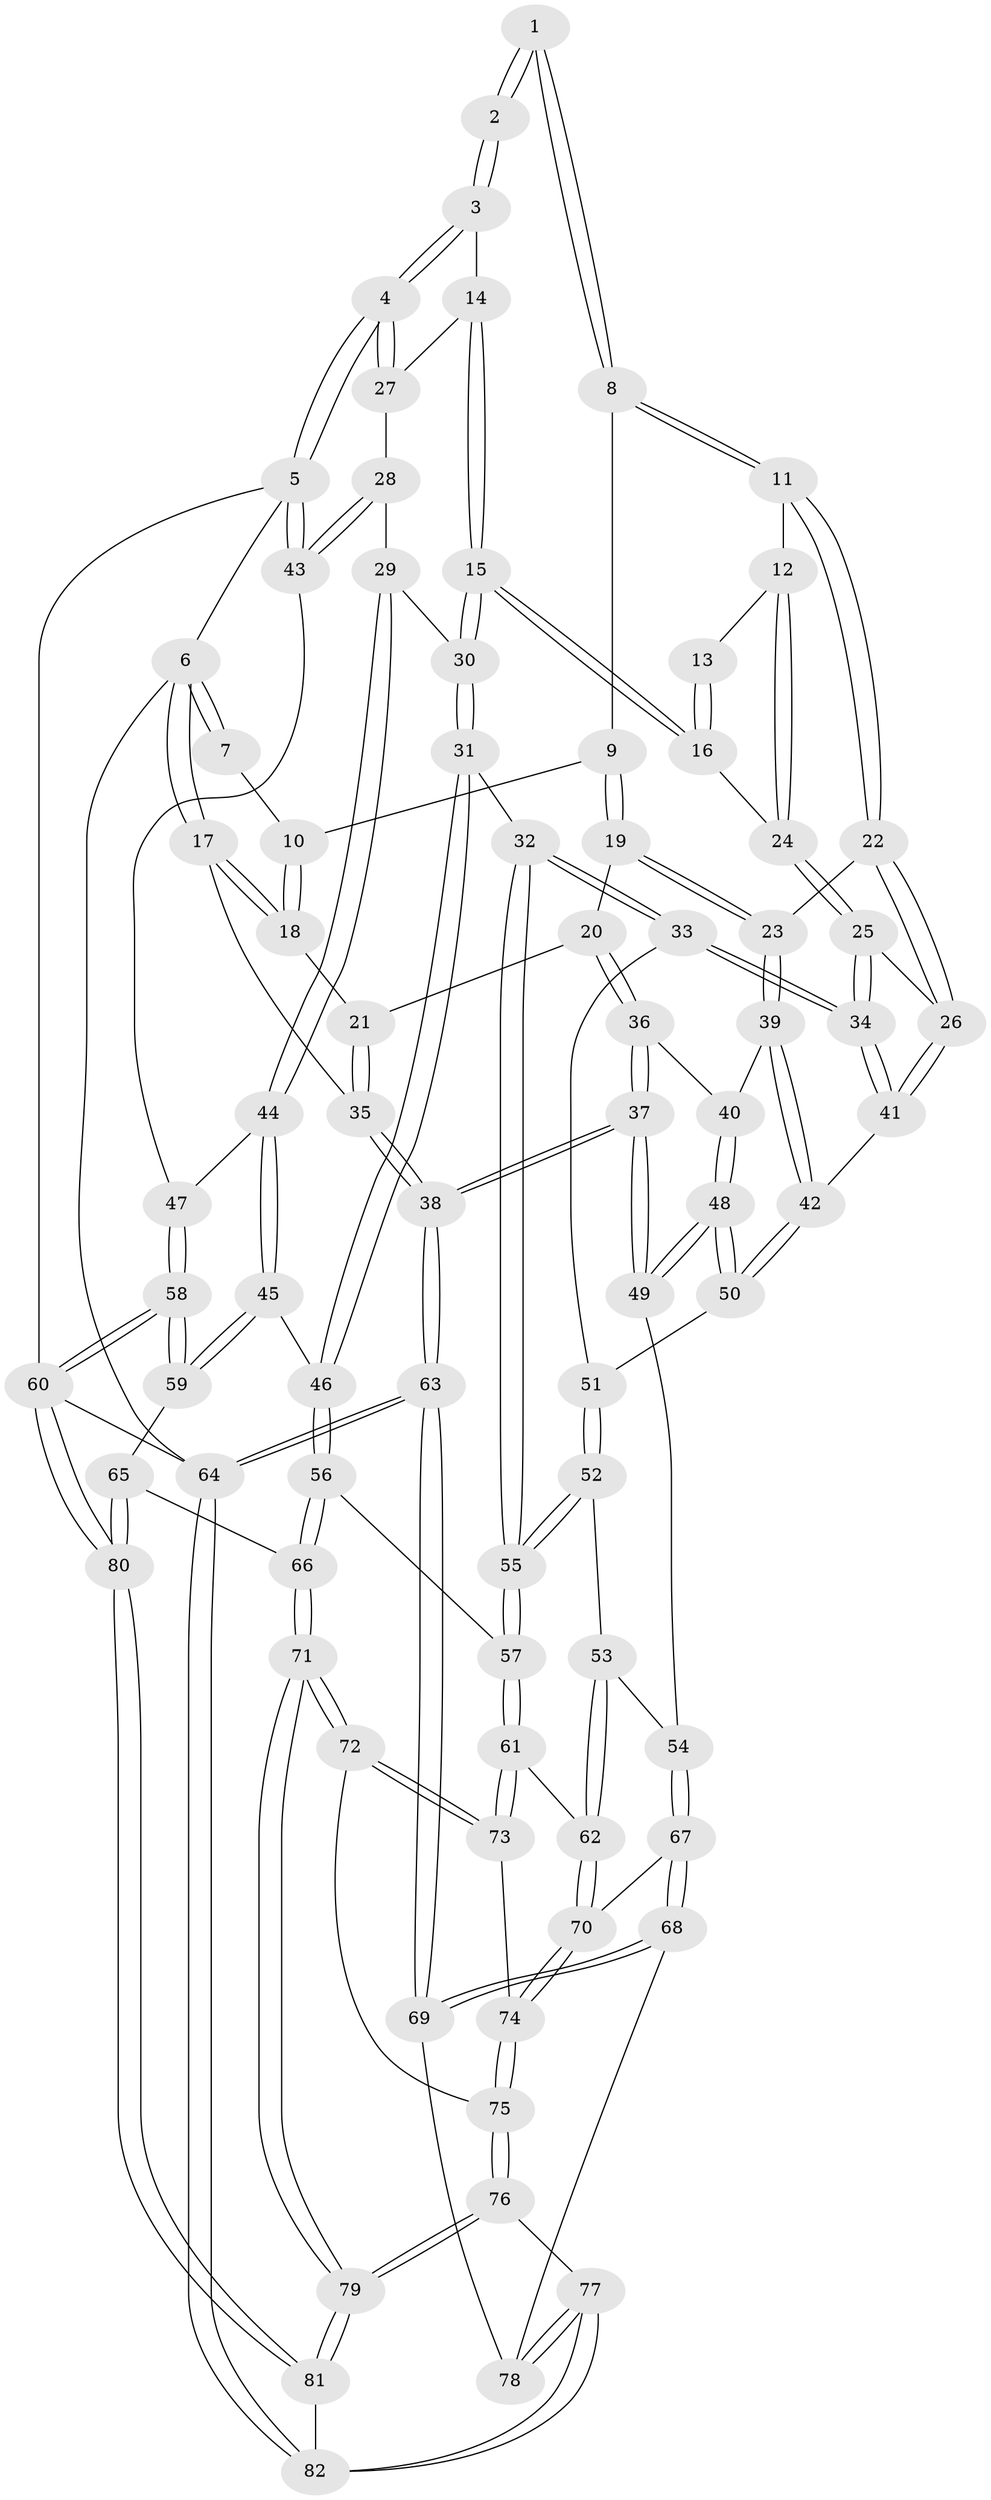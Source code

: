 // Generated by graph-tools (version 1.1) at 2025/02/03/09/25 05:02:24]
// undirected, 82 vertices, 202 edges
graph export_dot {
graph [start="1"]
  node [color=gray90,style=filled];
  1 [pos="+0.4420607930513829+0"];
  2 [pos="+0.6553162184652971+0"];
  3 [pos="+0.6887542929990291+0"];
  4 [pos="+1+0"];
  5 [pos="+1+0"];
  6 [pos="+0+0"];
  7 [pos="+0.24949513350288716+0"];
  8 [pos="+0.39546939575534623+0.15718196839073306"];
  9 [pos="+0.22750361074221628+0.14232144883602116"];
  10 [pos="+0.17878132395431195+0.0825019703711933"];
  11 [pos="+0.4055142330893872+0.18939162236204365"];
  12 [pos="+0.47727726104379814+0.21637786120196273"];
  13 [pos="+0.52531677593047+0.13406843407633617"];
  14 [pos="+0.7305692393630692+0.14824702386842126"];
  15 [pos="+0.732649620756799+0.18428210896169828"];
  16 [pos="+0.5954788649800201+0.23321179530653988"];
  17 [pos="+0+0.11159431508496849"];
  18 [pos="+0.12275712885259188+0.1249298948796334"];
  19 [pos="+0.24205083850734005+0.19574503313212752"];
  20 [pos="+0.13729398064823506+0.2936537866216152"];
  21 [pos="+0.09827497044630029+0.27258193249057966"];
  22 [pos="+0.3322072899702611+0.2821082035930369"];
  23 [pos="+0.30071334663992444+0.2839732363162218"];
  24 [pos="+0.5225942162458321+0.2650975223961364"];
  25 [pos="+0.520729422956388+0.27589056958620983"];
  26 [pos="+0.3822289203398502+0.3368480676388696"];
  27 [pos="+0.9734490067716872+0.12701270586240387"];
  28 [pos="+0.8878189317962002+0.2791905826429186"];
  29 [pos="+0.8861241141279013+0.2795406898695922"];
  30 [pos="+0.7523977119474222+0.2199420357979078"];
  31 [pos="+0.6520634249548045+0.4839654367560617"];
  32 [pos="+0.5756658481434996+0.4711509247552623"];
  33 [pos="+0.559131989131729+0.45500336976591976"];
  34 [pos="+0.5537561397173942+0.44836241308148533"];
  35 [pos="+0+0.3935116075918718"];
  36 [pos="+0.17979499202543867+0.3349973742852931"];
  37 [pos="+0+0.5287403528667357"];
  38 [pos="+0+0.5292722724775435"];
  39 [pos="+0.2848629586424193+0.2989283777892315"];
  40 [pos="+0.20616339243373852+0.3526048615908319"];
  41 [pos="+0.3981608304622076+0.3946121215171967"];
  42 [pos="+0.3315934809256281+0.45592847462859604"];
  43 [pos="+1+0.3310494816643737"];
  44 [pos="+0.875173291692045+0.4724106210090351"];
  45 [pos="+0.7948366582352467+0.5711008146802411"];
  46 [pos="+0.700801177518119+0.532970897212939"];
  47 [pos="+1+0.4350089793257985"];
  48 [pos="+0.2112268281067215+0.48808254528530964"];
  49 [pos="+0.1545467060040897+0.5412286251898538"];
  50 [pos="+0.3089131712054687+0.4855757809280634"];
  51 [pos="+0.33208258669590895+0.5072743948161834"];
  52 [pos="+0.3833738710862713+0.5806509396296886"];
  53 [pos="+0.3602286955840916+0.6086055089540565"];
  54 [pos="+0.21010262082092776+0.649644645605557"];
  55 [pos="+0.4625294688476964+0.592906825934485"];
  56 [pos="+0.5940280061232664+0.6963261479736533"];
  57 [pos="+0.4807067183440614+0.6884991855785196"];
  58 [pos="+1+0.8268885961156817"];
  59 [pos="+0.8733894844939372+0.7043302029958082"];
  60 [pos="+1+1"];
  61 [pos="+0.4687740071066713+0.7080890698029926"];
  62 [pos="+0.35106167539865324+0.7469789788574199"];
  63 [pos="+0+0.831154522799228"];
  64 [pos="+0+1"];
  65 [pos="+0.7040684559205026+0.8517140570863966"];
  66 [pos="+0.6498359684368983+0.8472880377640469"];
  67 [pos="+0.22546743759293245+0.7619339537677051"];
  68 [pos="+0.1993242683543521+0.7857884878767819"];
  69 [pos="+0+0.8244183445429366"];
  70 [pos="+0.31884490283196576+0.7747341796803494"];
  71 [pos="+0.5840837031265188+0.8761855614480284"];
  72 [pos="+0.5280851397352873+0.8427016268576558"];
  73 [pos="+0.504590253272723+0.817982944620646"];
  74 [pos="+0.3543618728892861+0.8275811722994761"];
  75 [pos="+0.37267548112341736+0.9090144110367698"];
  76 [pos="+0.3725690308637874+0.9107184270039259"];
  77 [pos="+0.23298072800812988+1"];
  78 [pos="+0.21732498082532786+0.96172100592463"];
  79 [pos="+0.5086359899363679+1"];
  80 [pos="+0.9266058106684114+1"];
  81 [pos="+0.514031973439949+1"];
  82 [pos="+0.17900355980493676+1"];
  1 -- 2;
  1 -- 2;
  1 -- 8;
  1 -- 8;
  2 -- 3;
  2 -- 3;
  3 -- 4;
  3 -- 4;
  3 -- 14;
  4 -- 5;
  4 -- 5;
  4 -- 27;
  4 -- 27;
  5 -- 6;
  5 -- 43;
  5 -- 43;
  5 -- 60;
  6 -- 7;
  6 -- 7;
  6 -- 17;
  6 -- 17;
  6 -- 64;
  7 -- 10;
  8 -- 9;
  8 -- 11;
  8 -- 11;
  9 -- 10;
  9 -- 19;
  9 -- 19;
  10 -- 18;
  10 -- 18;
  11 -- 12;
  11 -- 22;
  11 -- 22;
  12 -- 13;
  12 -- 24;
  12 -- 24;
  13 -- 16;
  13 -- 16;
  14 -- 15;
  14 -- 15;
  14 -- 27;
  15 -- 16;
  15 -- 16;
  15 -- 30;
  15 -- 30;
  16 -- 24;
  17 -- 18;
  17 -- 18;
  17 -- 35;
  18 -- 21;
  19 -- 20;
  19 -- 23;
  19 -- 23;
  20 -- 21;
  20 -- 36;
  20 -- 36;
  21 -- 35;
  21 -- 35;
  22 -- 23;
  22 -- 26;
  22 -- 26;
  23 -- 39;
  23 -- 39;
  24 -- 25;
  24 -- 25;
  25 -- 26;
  25 -- 34;
  25 -- 34;
  26 -- 41;
  26 -- 41;
  27 -- 28;
  28 -- 29;
  28 -- 43;
  28 -- 43;
  29 -- 30;
  29 -- 44;
  29 -- 44;
  30 -- 31;
  30 -- 31;
  31 -- 32;
  31 -- 46;
  31 -- 46;
  32 -- 33;
  32 -- 33;
  32 -- 55;
  32 -- 55;
  33 -- 34;
  33 -- 34;
  33 -- 51;
  34 -- 41;
  34 -- 41;
  35 -- 38;
  35 -- 38;
  36 -- 37;
  36 -- 37;
  36 -- 40;
  37 -- 38;
  37 -- 38;
  37 -- 49;
  37 -- 49;
  38 -- 63;
  38 -- 63;
  39 -- 40;
  39 -- 42;
  39 -- 42;
  40 -- 48;
  40 -- 48;
  41 -- 42;
  42 -- 50;
  42 -- 50;
  43 -- 47;
  44 -- 45;
  44 -- 45;
  44 -- 47;
  45 -- 46;
  45 -- 59;
  45 -- 59;
  46 -- 56;
  46 -- 56;
  47 -- 58;
  47 -- 58;
  48 -- 49;
  48 -- 49;
  48 -- 50;
  48 -- 50;
  49 -- 54;
  50 -- 51;
  51 -- 52;
  51 -- 52;
  52 -- 53;
  52 -- 55;
  52 -- 55;
  53 -- 54;
  53 -- 62;
  53 -- 62;
  54 -- 67;
  54 -- 67;
  55 -- 57;
  55 -- 57;
  56 -- 57;
  56 -- 66;
  56 -- 66;
  57 -- 61;
  57 -- 61;
  58 -- 59;
  58 -- 59;
  58 -- 60;
  58 -- 60;
  59 -- 65;
  60 -- 80;
  60 -- 80;
  60 -- 64;
  61 -- 62;
  61 -- 73;
  61 -- 73;
  62 -- 70;
  62 -- 70;
  63 -- 64;
  63 -- 64;
  63 -- 69;
  63 -- 69;
  64 -- 82;
  64 -- 82;
  65 -- 66;
  65 -- 80;
  65 -- 80;
  66 -- 71;
  66 -- 71;
  67 -- 68;
  67 -- 68;
  67 -- 70;
  68 -- 69;
  68 -- 69;
  68 -- 78;
  69 -- 78;
  70 -- 74;
  70 -- 74;
  71 -- 72;
  71 -- 72;
  71 -- 79;
  71 -- 79;
  72 -- 73;
  72 -- 73;
  72 -- 75;
  73 -- 74;
  74 -- 75;
  74 -- 75;
  75 -- 76;
  75 -- 76;
  76 -- 77;
  76 -- 79;
  76 -- 79;
  77 -- 78;
  77 -- 78;
  77 -- 82;
  77 -- 82;
  79 -- 81;
  79 -- 81;
  80 -- 81;
  80 -- 81;
  81 -- 82;
}
